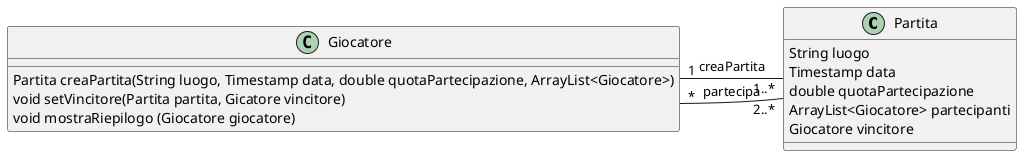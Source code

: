 @startuml 

class Partita{
    String luogo
    Timestamp data
    double quotaPartecipazione
    ArrayList<Giocatore> partecipanti
    Giocatore vincitore
}


class Giocatore{

    Partita creaPartita(String luogo, Timestamp data, double quotaPartecipazione, ArrayList<Giocatore>)
    void setVincitore(Partita partita, Gicatore vincitore)
    void mostraRiepilogo (Giocatore giocatore)
}

Giocatore "1" -right- "1..*" Partita : creaPartita
Giocatore "*" -right- "2..*" Partita : partecipa

@enduml